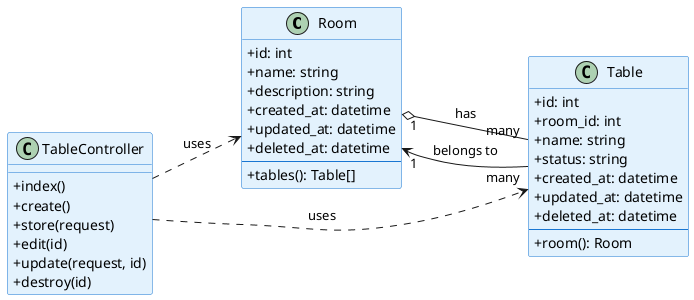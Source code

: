 @startuml Class Diagram - Master Meja

left to right direction

' Styling
skinparam classAttributeIconSize 0
skinparam class {
    BackgroundColor #E3F2FD
    BorderColor #1976D2
}

' === Model Room ===
class Room {
    +id: int
    +name: string
    +description: string
    +created_at: datetime
    +updated_at: datetime
    +deleted_at: datetime
    --
    +tables(): Table[]
}

' === Model Table (Meja) ===
class Table {
    +id: int
    +room_id: int
    +name: string
    +status: string
    +created_at: datetime
    +updated_at: datetime
    +deleted_at: datetime
    --
    +room(): Room
}

' === TableController ===
class TableController {
    +index()
    +create()
    +store(request)
    +edit(id)
    +update(request, id)
    +destroy(id)
}

' === Relasi ===
Room "1" o-- "many" Table : has
Table "many" --> "1" Room : belongs to
TableController ..> Table : uses
TableController ..> Room : uses

@enduml